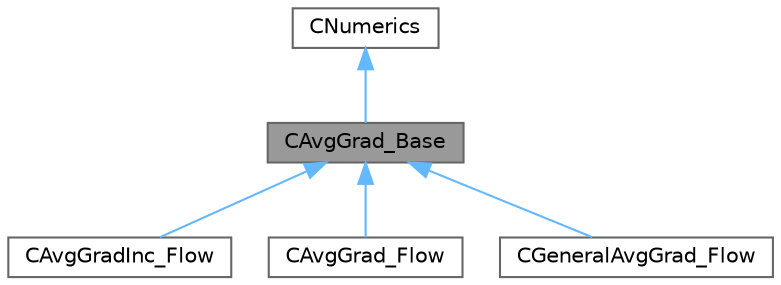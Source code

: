 digraph "CAvgGrad_Base"
{
 // LATEX_PDF_SIZE
  bgcolor="transparent";
  edge [fontname=Helvetica,fontsize=10,labelfontname=Helvetica,labelfontsize=10];
  node [fontname=Helvetica,fontsize=10,shape=box,height=0.2,width=0.4];
  Node1 [id="Node000001",label="CAvgGrad_Base",height=0.2,width=0.4,color="gray40", fillcolor="grey60", style="filled", fontcolor="black",tooltip="A base class for computing viscous terms using an average of gradients."];
  Node2 -> Node1 [id="edge1_Node000001_Node000002",dir="back",color="steelblue1",style="solid",tooltip=" "];
  Node2 [id="Node000002",label="CNumerics",height=0.2,width=0.4,color="gray40", fillcolor="white", style="filled",URL="$classCNumerics.html",tooltip="Class for defining the numerical methods."];
  Node1 -> Node3 [id="edge2_Node000001_Node000003",dir="back",color="steelblue1",style="solid",tooltip=" "];
  Node3 [id="Node000003",label="CAvgGradInc_Flow",height=0.2,width=0.4,color="gray40", fillcolor="white", style="filled",URL="$classCAvgGradInc__Flow.html",tooltip="Class for computing viscous term using an average of gradients."];
  Node1 -> Node4 [id="edge3_Node000001_Node000004",dir="back",color="steelblue1",style="solid",tooltip=" "];
  Node4 [id="Node000004",label="CAvgGrad_Flow",height=0.2,width=0.4,color="gray40", fillcolor="white", style="filled",URL="$classCAvgGrad__Flow.html",tooltip="Class for computing viscous term using the average of gradients."];
  Node1 -> Node5 [id="edge4_Node000001_Node000005",dir="back",color="steelblue1",style="solid",tooltip=" "];
  Node5 [id="Node000005",label="CGeneralAvgGrad_Flow",height=0.2,width=0.4,color="gray40", fillcolor="white", style="filled",URL="$classCGeneralAvgGrad__Flow.html",tooltip="Class for computing viscous term using the average of gradients."];
}
